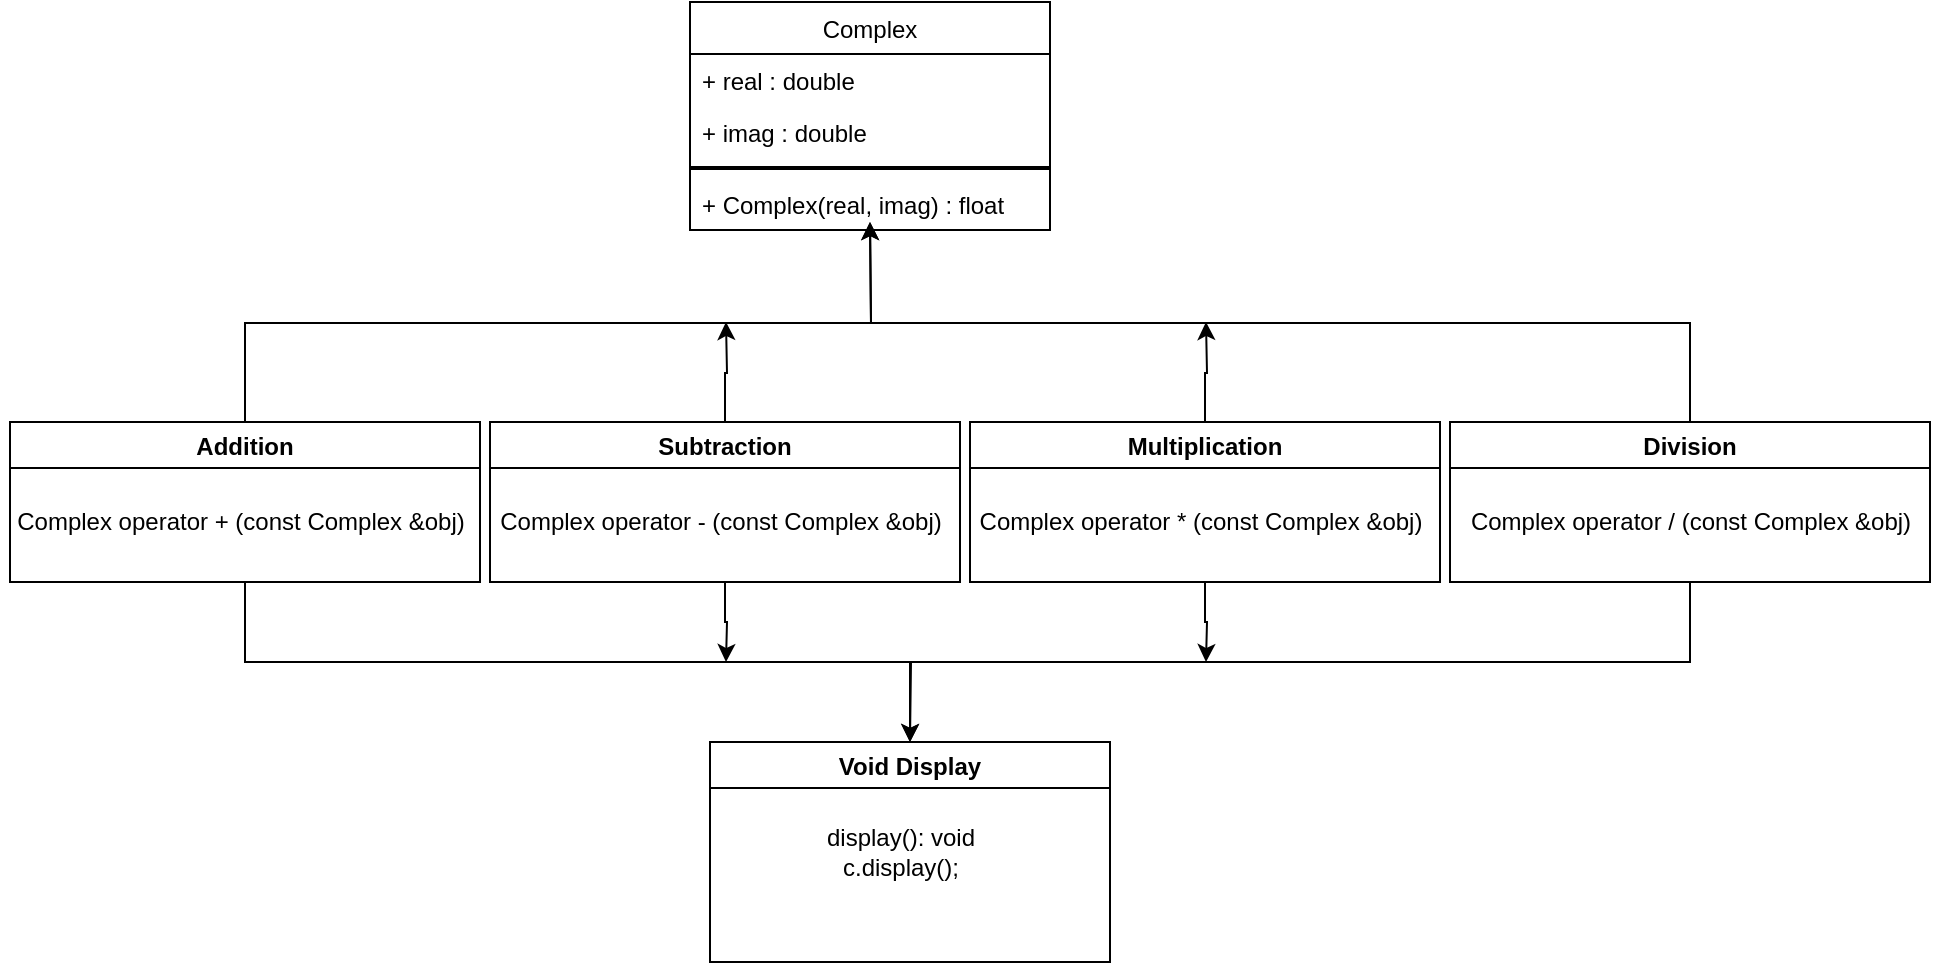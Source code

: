 <mxfile version="14.4.7" type="device"><diagram id="qxYFObbSubVeel4S1Sip" name="Page-1"><mxGraphModel dx="1246" dy="459" grid="1" gridSize="10" guides="1" tooltips="1" connect="1" arrows="1" fold="1" page="1" pageScale="1" pageWidth="827" pageHeight="1169" math="0" shadow="0"><root><mxCell id="0"/><mxCell id="1" parent="0"/><mxCell id="s2sebHJLHd6PYW0h5Ch3-19" value="Complex" style="swimlane;fontStyle=0;childLayout=stackLayout;horizontal=1;startSize=26;fillColor=none;horizontalStack=0;resizeParent=1;resizeParentMax=0;resizeLast=0;collapsible=1;marginBottom=0;" vertex="1" parent="1"><mxGeometry x="350" width="180" height="114" as="geometry"/></mxCell><mxCell id="s2sebHJLHd6PYW0h5Ch3-20" value="+ real : double" style="text;strokeColor=none;fillColor=none;align=left;verticalAlign=top;spacingLeft=4;spacingRight=4;overflow=hidden;rotatable=0;points=[[0,0.5],[1,0.5]];portConstraint=eastwest;" vertex="1" parent="s2sebHJLHd6PYW0h5Ch3-19"><mxGeometry y="26" width="180" height="26" as="geometry"/></mxCell><mxCell id="s2sebHJLHd6PYW0h5Ch3-21" value="+ imag : double" style="text;strokeColor=none;fillColor=none;align=left;verticalAlign=top;spacingLeft=4;spacingRight=4;overflow=hidden;rotatable=0;points=[[0,0.5],[1,0.5]];portConstraint=eastwest;" vertex="1" parent="s2sebHJLHd6PYW0h5Ch3-19"><mxGeometry y="52" width="180" height="26" as="geometry"/></mxCell><mxCell id="s2sebHJLHd6PYW0h5Ch3-23" value="" style="line;strokeWidth=2;html=1;" vertex="1" parent="s2sebHJLHd6PYW0h5Ch3-19"><mxGeometry y="78" width="180" height="10" as="geometry"/></mxCell><mxCell id="s2sebHJLHd6PYW0h5Ch3-22" value="+ Complex(real, imag) : float" style="text;strokeColor=none;fillColor=none;align=left;verticalAlign=top;spacingLeft=4;spacingRight=4;overflow=hidden;rotatable=0;points=[[0,0.5],[1,0.5]];portConstraint=eastwest;" vertex="1" parent="s2sebHJLHd6PYW0h5Ch3-19"><mxGeometry y="88" width="180" height="26" as="geometry"/></mxCell><mxCell id="s2sebHJLHd6PYW0h5Ch3-48" style="edgeStyle=orthogonalEdgeStyle;rounded=0;orthogonalLoop=1;jettySize=auto;html=1;exitX=0.5;exitY=0;exitDx=0;exitDy=0;" edge="1" parent="1" source="s2sebHJLHd6PYW0h5Ch3-24"><mxGeometry relative="1" as="geometry"><mxPoint x="440" y="110" as="targetPoint"/></mxGeometry></mxCell><mxCell id="s2sebHJLHd6PYW0h5Ch3-52" style="edgeStyle=orthogonalEdgeStyle;rounded=0;orthogonalLoop=1;jettySize=auto;html=1;exitX=0.5;exitY=1;exitDx=0;exitDy=0;" edge="1" parent="1" source="s2sebHJLHd6PYW0h5Ch3-24" target="s2sebHJLHd6PYW0h5Ch3-34"><mxGeometry relative="1" as="geometry"/></mxCell><mxCell id="s2sebHJLHd6PYW0h5Ch3-24" value="Addition" style="swimlane;" vertex="1" parent="1"><mxGeometry x="10" y="210" width="235" height="80" as="geometry"/></mxCell><mxCell id="s2sebHJLHd6PYW0h5Ch3-30" value="Complex operator + (const Complex &amp;amp;obj)&lt;br&gt;" style="text;html=1;align=center;verticalAlign=middle;resizable=0;points=[];autosize=1;" vertex="1" parent="s2sebHJLHd6PYW0h5Ch3-24"><mxGeometry x="-5" y="40" width="240" height="20" as="geometry"/></mxCell><mxCell id="s2sebHJLHd6PYW0h5Ch3-50" style="edgeStyle=orthogonalEdgeStyle;rounded=0;orthogonalLoop=1;jettySize=auto;html=1;exitX=0.5;exitY=0;exitDx=0;exitDy=0;" edge="1" parent="1" source="s2sebHJLHd6PYW0h5Ch3-25"><mxGeometry relative="1" as="geometry"><mxPoint x="368" y="160" as="targetPoint"/></mxGeometry></mxCell><mxCell id="s2sebHJLHd6PYW0h5Ch3-57" style="edgeStyle=orthogonalEdgeStyle;rounded=0;orthogonalLoop=1;jettySize=auto;html=1;exitX=0.5;exitY=1;exitDx=0;exitDy=0;" edge="1" parent="1" source="s2sebHJLHd6PYW0h5Ch3-25"><mxGeometry relative="1" as="geometry"><mxPoint x="368" y="330" as="targetPoint"/></mxGeometry></mxCell><mxCell id="s2sebHJLHd6PYW0h5Ch3-25" value="Subtraction" style="swimlane;" vertex="1" parent="1"><mxGeometry x="250" y="210" width="235" height="80" as="geometry"/></mxCell><mxCell id="s2sebHJLHd6PYW0h5Ch3-31" value="Complex operator - (const Complex &amp;amp;obj)" style="text;html=1;align=center;verticalAlign=middle;resizable=0;points=[];autosize=1;" vertex="1" parent="s2sebHJLHd6PYW0h5Ch3-25"><mxGeometry x="-5" y="40" width="240" height="20" as="geometry"/></mxCell><mxCell id="s2sebHJLHd6PYW0h5Ch3-51" style="edgeStyle=orthogonalEdgeStyle;rounded=0;orthogonalLoop=1;jettySize=auto;html=1;exitX=0.5;exitY=0;exitDx=0;exitDy=0;" edge="1" parent="1" source="s2sebHJLHd6PYW0h5Ch3-26"><mxGeometry relative="1" as="geometry"><mxPoint x="608" y="160" as="targetPoint"/></mxGeometry></mxCell><mxCell id="s2sebHJLHd6PYW0h5Ch3-55" style="edgeStyle=orthogonalEdgeStyle;rounded=0;orthogonalLoop=1;jettySize=auto;html=1;exitX=0.5;exitY=1;exitDx=0;exitDy=0;" edge="1" parent="1" source="s2sebHJLHd6PYW0h5Ch3-26"><mxGeometry relative="1" as="geometry"><mxPoint x="608" y="330" as="targetPoint"/></mxGeometry></mxCell><mxCell id="s2sebHJLHd6PYW0h5Ch3-26" value="Multiplication" style="swimlane;" vertex="1" parent="1"><mxGeometry x="490" y="210" width="235" height="80" as="geometry"/></mxCell><mxCell id="s2sebHJLHd6PYW0h5Ch3-32" value="Complex operator * (const Complex &amp;amp;obj)" style="text;html=1;align=center;verticalAlign=middle;resizable=0;points=[];autosize=1;" vertex="1" parent="s2sebHJLHd6PYW0h5Ch3-26"><mxGeometry x="-5" y="40" width="240" height="20" as="geometry"/></mxCell><mxCell id="s2sebHJLHd6PYW0h5Ch3-49" style="edgeStyle=orthogonalEdgeStyle;rounded=0;orthogonalLoop=1;jettySize=auto;html=1;exitX=0.5;exitY=0;exitDx=0;exitDy=0;" edge="1" parent="1" source="s2sebHJLHd6PYW0h5Ch3-27"><mxGeometry relative="1" as="geometry"><mxPoint x="440" y="110" as="targetPoint"/></mxGeometry></mxCell><mxCell id="s2sebHJLHd6PYW0h5Ch3-58" style="edgeStyle=orthogonalEdgeStyle;rounded=0;orthogonalLoop=1;jettySize=auto;html=1;exitX=0.5;exitY=1;exitDx=0;exitDy=0;" edge="1" parent="1" source="s2sebHJLHd6PYW0h5Ch3-27"><mxGeometry relative="1" as="geometry"><mxPoint x="460" y="370" as="targetPoint"/></mxGeometry></mxCell><mxCell id="s2sebHJLHd6PYW0h5Ch3-27" value="Division" style="swimlane;" vertex="1" parent="1"><mxGeometry x="730" y="210" width="240" height="80" as="geometry"/></mxCell><mxCell id="s2sebHJLHd6PYW0h5Ch3-33" value="Complex operator / (const Complex &amp;amp;obj)" style="text;html=1;align=center;verticalAlign=middle;resizable=0;points=[];autosize=1;" vertex="1" parent="1"><mxGeometry x="730" y="250" width="240" height="20" as="geometry"/></mxCell><mxCell id="s2sebHJLHd6PYW0h5Ch3-34" value="Void Display" style="swimlane;" vertex="1" parent="1"><mxGeometry x="360" y="370" width="200" height="110" as="geometry"/></mxCell><mxCell id="s2sebHJLHd6PYW0h5Ch3-36" value="display(): void&lt;br&gt;c.display();" style="text;html=1;align=center;verticalAlign=middle;resizable=0;points=[];autosize=1;" vertex="1" parent="s2sebHJLHd6PYW0h5Ch3-34"><mxGeometry x="50" y="40" width="90" height="30" as="geometry"/></mxCell></root></mxGraphModel></diagram></mxfile>